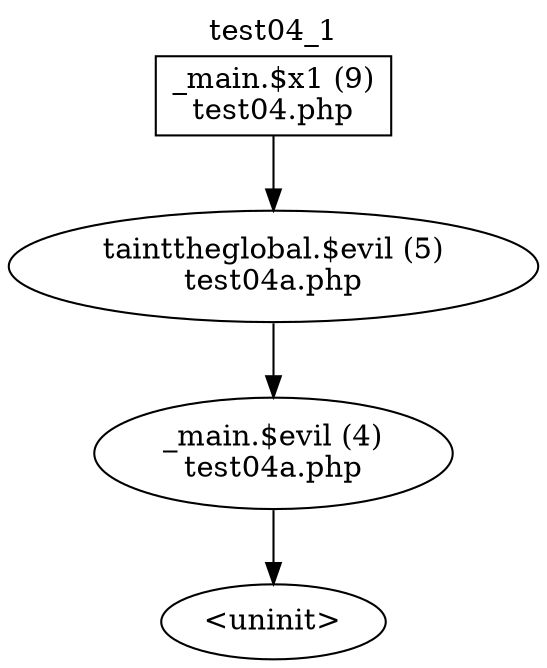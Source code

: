 digraph cfg {
  label="test04_1";
  labelloc=t;
  n1 [shape=box, label="_main.$x1 (9)\ntest04.php"];
  n2 [shape=ellipse, label="tainttheglobal.$evil (5)\ntest04a.php"];
  n3 [shape=ellipse, label="_main.$evil (4)\ntest04a.php"];
  n4 [shape=ellipse, label="<uninit>"];
  n1 -> n2;
  n2 -> n3;
  n3 -> n4;
}
